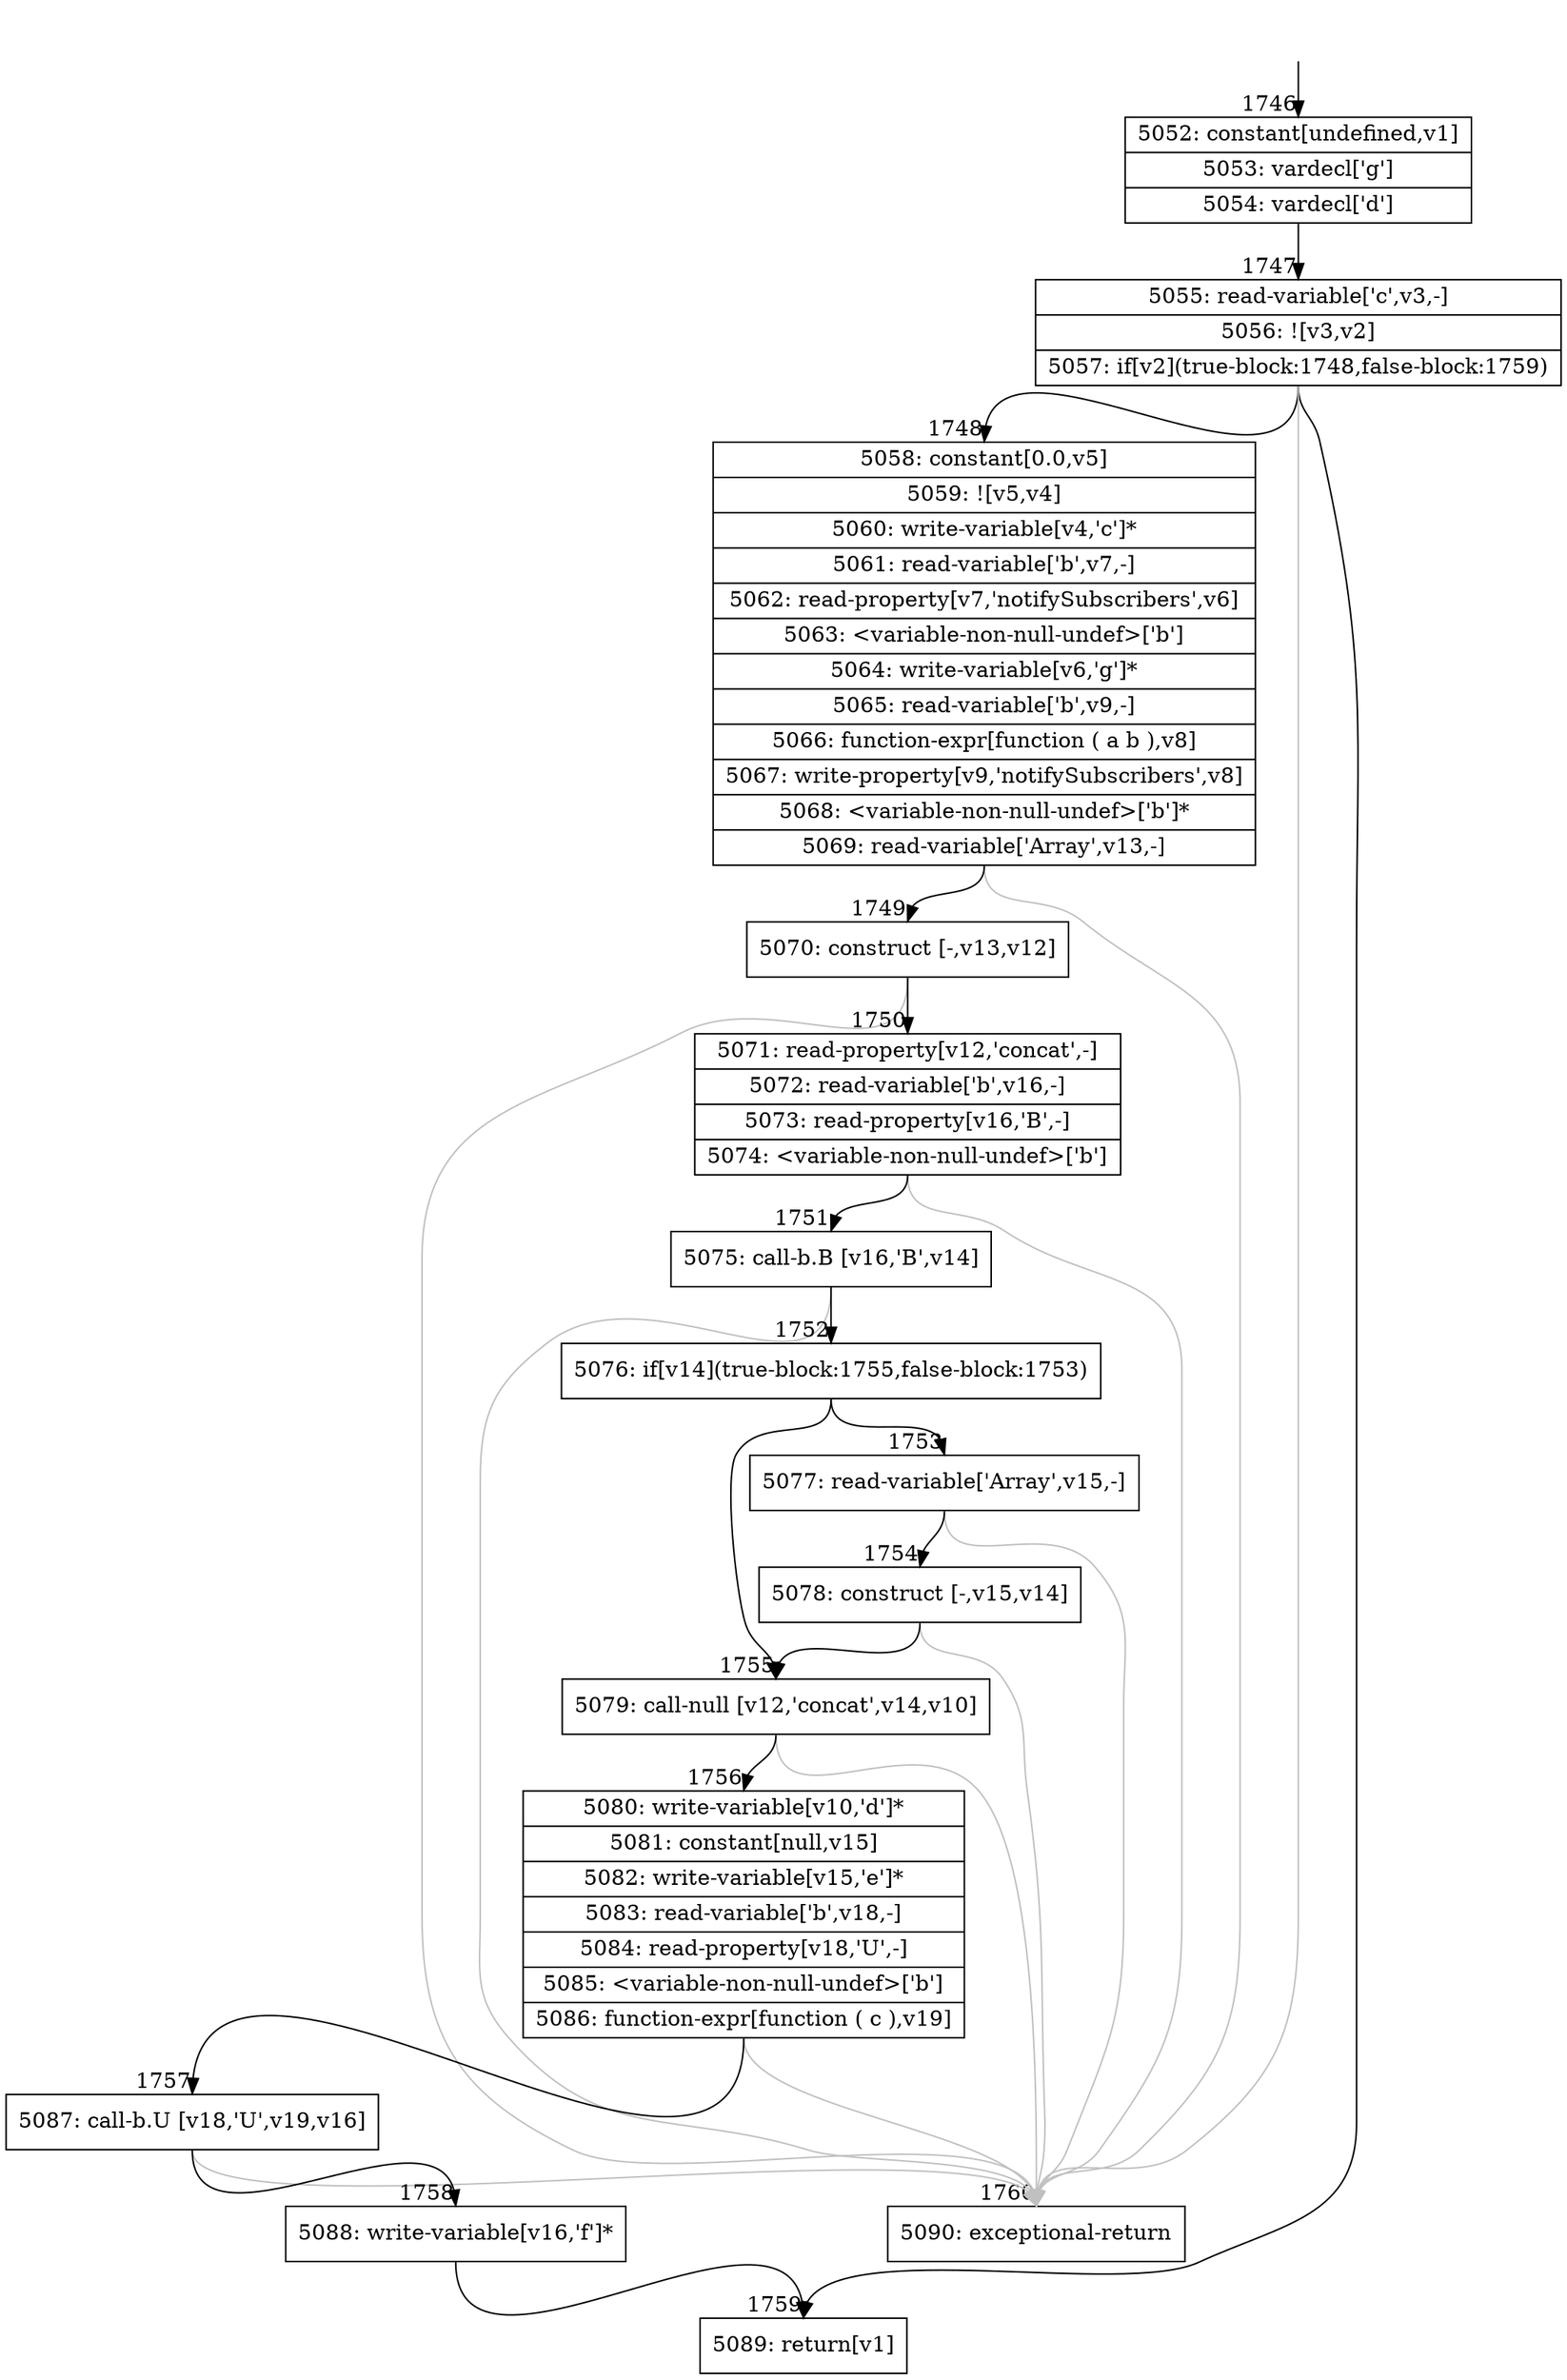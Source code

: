 digraph {
rankdir="TD"
BB_entry154[shape=none,label=""];
BB_entry154 -> BB1746 [tailport=s, headport=n, headlabel="    1746"]
BB1746 [shape=record label="{5052: constant[undefined,v1]|5053: vardecl['g']|5054: vardecl['d']}" ] 
BB1746 -> BB1747 [tailport=s, headport=n, headlabel="      1747"]
BB1747 [shape=record label="{5055: read-variable['c',v3,-]|5056: ![v3,v2]|5057: if[v2](true-block:1748,false-block:1759)}" ] 
BB1747 -> BB1748 [tailport=s, headport=n, headlabel="      1748"]
BB1747 -> BB1759 [tailport=s, headport=n, headlabel="      1759"]
BB1747 -> BB1760 [tailport=s, headport=n, color=gray, headlabel="      1760"]
BB1748 [shape=record label="{5058: constant[0.0,v5]|5059: ![v5,v4]|5060: write-variable[v4,'c']*|5061: read-variable['b',v7,-]|5062: read-property[v7,'notifySubscribers',v6]|5063: \<variable-non-null-undef\>['b']|5064: write-variable[v6,'g']*|5065: read-variable['b',v9,-]|5066: function-expr[function ( a b ),v8]|5067: write-property[v9,'notifySubscribers',v8]|5068: \<variable-non-null-undef\>['b']*|5069: read-variable['Array',v13,-]}" ] 
BB1748 -> BB1749 [tailport=s, headport=n, headlabel="      1749"]
BB1748 -> BB1760 [tailport=s, headport=n, color=gray]
BB1749 [shape=record label="{5070: construct [-,v13,v12]}" ] 
BB1749 -> BB1750 [tailport=s, headport=n, headlabel="      1750"]
BB1749 -> BB1760 [tailport=s, headport=n, color=gray]
BB1750 [shape=record label="{5071: read-property[v12,'concat',-]|5072: read-variable['b',v16,-]|5073: read-property[v16,'B',-]|5074: \<variable-non-null-undef\>['b']}" ] 
BB1750 -> BB1751 [tailport=s, headport=n, headlabel="      1751"]
BB1750 -> BB1760 [tailport=s, headport=n, color=gray]
BB1751 [shape=record label="{5075: call-b.B [v16,'B',v14]}" ] 
BB1751 -> BB1752 [tailport=s, headport=n, headlabel="      1752"]
BB1751 -> BB1760 [tailport=s, headport=n, color=gray]
BB1752 [shape=record label="{5076: if[v14](true-block:1755,false-block:1753)}" ] 
BB1752 -> BB1755 [tailport=s, headport=n, headlabel="      1755"]
BB1752 -> BB1753 [tailport=s, headport=n, headlabel="      1753"]
BB1753 [shape=record label="{5077: read-variable['Array',v15,-]}" ] 
BB1753 -> BB1754 [tailport=s, headport=n, headlabel="      1754"]
BB1753 -> BB1760 [tailport=s, headport=n, color=gray]
BB1754 [shape=record label="{5078: construct [-,v15,v14]}" ] 
BB1754 -> BB1755 [tailport=s, headport=n]
BB1754 -> BB1760 [tailport=s, headport=n, color=gray]
BB1755 [shape=record label="{5079: call-null [v12,'concat',v14,v10]}" ] 
BB1755 -> BB1756 [tailport=s, headport=n, headlabel="      1756"]
BB1755 -> BB1760 [tailport=s, headport=n, color=gray]
BB1756 [shape=record label="{5080: write-variable[v10,'d']*|5081: constant[null,v15]|5082: write-variable[v15,'e']*|5083: read-variable['b',v18,-]|5084: read-property[v18,'U',-]|5085: \<variable-non-null-undef\>['b']|5086: function-expr[function ( c ),v19]}" ] 
BB1756 -> BB1757 [tailport=s, headport=n, headlabel="      1757"]
BB1756 -> BB1760 [tailport=s, headport=n, color=gray]
BB1757 [shape=record label="{5087: call-b.U [v18,'U',v19,v16]}" ] 
BB1757 -> BB1758 [tailport=s, headport=n, headlabel="      1758"]
BB1757 -> BB1760 [tailport=s, headport=n, color=gray]
BB1758 [shape=record label="{5088: write-variable[v16,'f']*}" ] 
BB1758 -> BB1759 [tailport=s, headport=n]
BB1759 [shape=record label="{5089: return[v1]}" ] 
BB1760 [shape=record label="{5090: exceptional-return}" ] 
}
